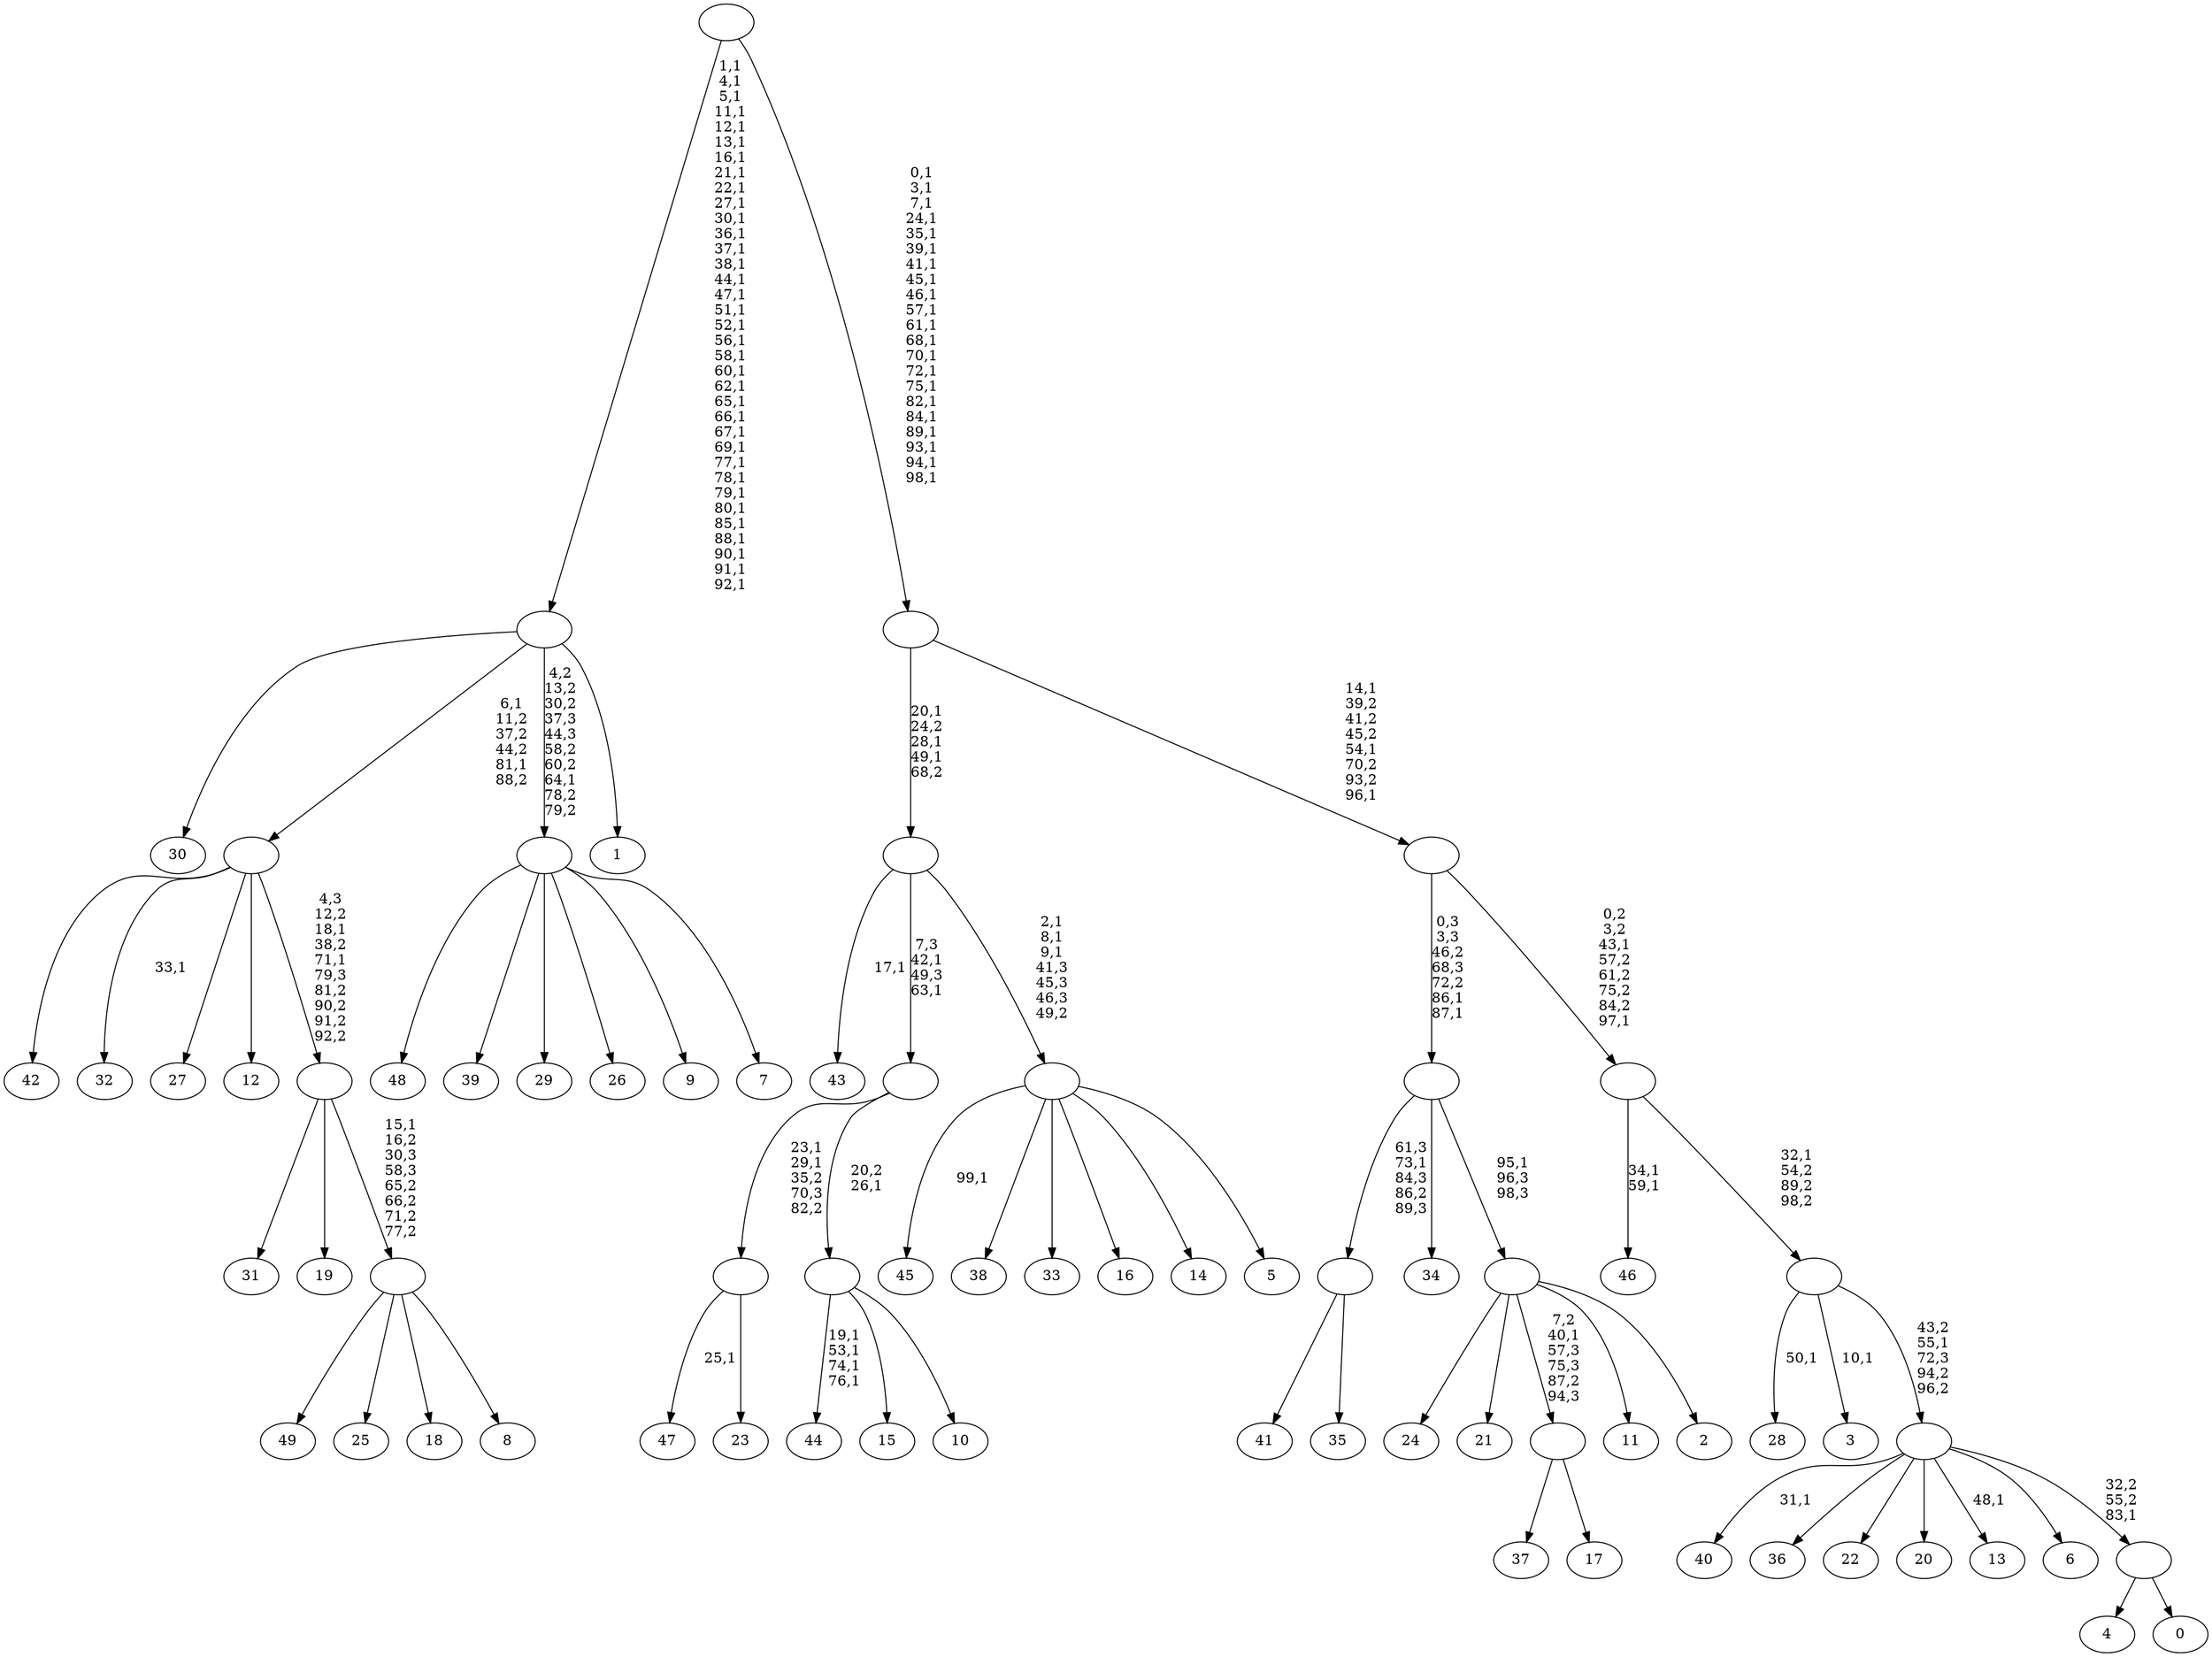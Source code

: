 digraph T {
	150 [label="49"]
	149 [label="48"]
	148 [label="47"]
	146 [label="46"]
	143 [label="45"]
	141 [label="44"]
	136 [label="43"]
	134 [label="42"]
	133 [label="41"]
	132 [label="40"]
	130 [label="39"]
	129 [label="38"]
	128 [label="37"]
	127 [label="36"]
	126 [label="35"]
	125 [label=""]
	124 [label="34"]
	123 [label="33"]
	122 [label="32"]
	120 [label="31"]
	119 [label="30"]
	118 [label="29"]
	117 [label="28"]
	115 [label="27"]
	114 [label="26"]
	113 [label="25"]
	112 [label="24"]
	111 [label="23"]
	110 [label=""]
	108 [label="22"]
	107 [label="21"]
	106 [label="20"]
	105 [label="19"]
	104 [label="18"]
	103 [label="17"]
	102 [label=""]
	101 [label="16"]
	100 [label="15"]
	99 [label="14"]
	98 [label="13"]
	96 [label="12"]
	95 [label="11"]
	94 [label="10"]
	93 [label=""]
	92 [label=""]
	90 [label="9"]
	89 [label="8"]
	88 [label=""]
	87 [label=""]
	85 [label=""]
	83 [label="7"]
	82 [label=""]
	81 [label="6"]
	80 [label="5"]
	79 [label=""]
	76 [label=""]
	73 [label="4"]
	72 [label="3"]
	70 [label="2"]
	69 [label=""]
	68 [label=""]
	66 [label="1"]
	65 [label=""]
	30 [label="0"]
	29 [label=""]
	28 [label=""]
	27 [label=""]
	26 [label=""]
	24 [label=""]
	21 [label=""]
	0 [label=""]
	125 -> 133 [label=""]
	125 -> 126 [label=""]
	110 -> 148 [label="25,1"]
	110 -> 111 [label=""]
	102 -> 128 [label=""]
	102 -> 103 [label=""]
	93 -> 141 [label="19,1\n53,1\n74,1\n76,1"]
	93 -> 100 [label=""]
	93 -> 94 [label=""]
	92 -> 110 [label="23,1\n29,1\n35,2\n70,3\n82,2"]
	92 -> 93 [label="20,2\n26,1"]
	88 -> 150 [label=""]
	88 -> 113 [label=""]
	88 -> 104 [label=""]
	88 -> 89 [label=""]
	87 -> 120 [label=""]
	87 -> 105 [label=""]
	87 -> 88 [label="15,1\n16,2\n30,3\n58,3\n65,2\n66,2\n71,2\n77,2"]
	85 -> 87 [label="4,3\n12,2\n18,1\n38,2\n71,1\n79,3\n81,2\n90,2\n91,2\n92,2"]
	85 -> 122 [label="33,1"]
	85 -> 134 [label=""]
	85 -> 115 [label=""]
	85 -> 96 [label=""]
	82 -> 149 [label=""]
	82 -> 130 [label=""]
	82 -> 118 [label=""]
	82 -> 114 [label=""]
	82 -> 90 [label=""]
	82 -> 83 [label=""]
	79 -> 143 [label="99,1"]
	79 -> 129 [label=""]
	79 -> 123 [label=""]
	79 -> 101 [label=""]
	79 -> 99 [label=""]
	79 -> 80 [label=""]
	76 -> 79 [label="2,1\n8,1\n9,1\n41,3\n45,3\n46,3\n49,2"]
	76 -> 92 [label="7,3\n42,1\n49,3\n63,1"]
	76 -> 136 [label="17,1"]
	69 -> 112 [label=""]
	69 -> 107 [label=""]
	69 -> 102 [label="7,2\n40,1\n57,3\n75,3\n87,2\n94,3"]
	69 -> 95 [label=""]
	69 -> 70 [label=""]
	68 -> 125 [label="61,3\n73,1\n84,3\n86,2\n89,3"]
	68 -> 124 [label=""]
	68 -> 69 [label="95,1\n96,3\n98,3"]
	65 -> 85 [label="6,1\n11,2\n37,2\n44,2\n81,1\n88,2"]
	65 -> 119 [label=""]
	65 -> 82 [label="4,2\n13,2\n30,2\n37,3\n44,3\n58,2\n60,2\n64,1\n78,2\n79,2"]
	65 -> 66 [label=""]
	29 -> 73 [label=""]
	29 -> 30 [label=""]
	28 -> 98 [label="48,1"]
	28 -> 132 [label="31,1"]
	28 -> 127 [label=""]
	28 -> 108 [label=""]
	28 -> 106 [label=""]
	28 -> 81 [label=""]
	28 -> 29 [label="32,2\n55,2\n83,1"]
	27 -> 72 [label="10,1"]
	27 -> 117 [label="50,1"]
	27 -> 28 [label="43,2\n55,1\n72,3\n94,2\n96,2"]
	26 -> 146 [label="34,1\n59,1"]
	26 -> 27 [label="32,1\n54,2\n89,2\n98,2"]
	24 -> 26 [label="0,2\n3,2\n43,1\n57,2\n61,2\n75,2\n84,2\n97,1"]
	24 -> 68 [label="0,3\n3,3\n46,2\n68,3\n72,2\n86,1\n87,1"]
	21 -> 24 [label="14,1\n39,2\n41,2\n45,2\n54,1\n70,2\n93,2\n96,1"]
	21 -> 76 [label="20,1\n24,2\n28,1\n49,1\n68,2"]
	0 -> 21 [label="0,1\n3,1\n7,1\n24,1\n35,1\n39,1\n41,1\n45,1\n46,1\n57,1\n61,1\n68,1\n70,1\n72,1\n75,1\n82,1\n84,1\n89,1\n93,1\n94,1\n98,1"]
	0 -> 65 [label="1,1\n4,1\n5,1\n11,1\n12,1\n13,1\n16,1\n21,1\n22,1\n27,1\n30,1\n36,1\n37,1\n38,1\n44,1\n47,1\n51,1\n52,1\n56,1\n58,1\n60,1\n62,1\n65,1\n66,1\n67,1\n69,1\n77,1\n78,1\n79,1\n80,1\n85,1\n88,1\n90,1\n91,1\n92,1"]
}
